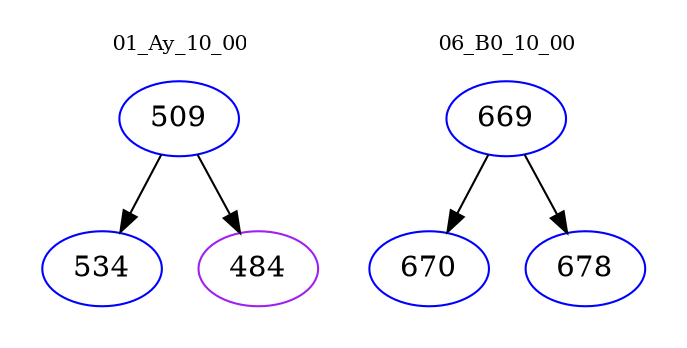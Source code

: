 digraph{
subgraph cluster_0 {
color = white
label = "01_Ay_10_00";
fontsize=10;
T0_509 [label="509", color="blue"]
T0_509 -> T0_534 [color="black"]
T0_534 [label="534", color="blue"]
T0_509 -> T0_484 [color="black"]
T0_484 [label="484", color="purple"]
}
subgraph cluster_1 {
color = white
label = "06_B0_10_00";
fontsize=10;
T1_669 [label="669", color="blue"]
T1_669 -> T1_670 [color="black"]
T1_670 [label="670", color="blue"]
T1_669 -> T1_678 [color="black"]
T1_678 [label="678", color="blue"]
}
}
